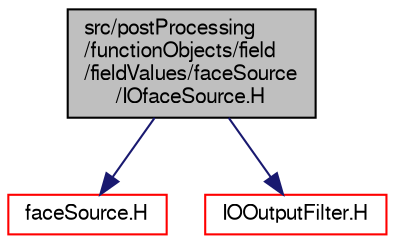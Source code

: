 digraph "src/postProcessing/functionObjects/field/fieldValues/faceSource/IOfaceSource.H"
{
  bgcolor="transparent";
  edge [fontname="FreeSans",fontsize="10",labelfontname="FreeSans",labelfontsize="10"];
  node [fontname="FreeSans",fontsize="10",shape=record];
  Node0 [label="src/postProcessing\l/functionObjects/field\l/fieldValues/faceSource\l/IOfaceSource.H",height=0.2,width=0.4,color="black", fillcolor="grey75", style="filled", fontcolor="black"];
  Node0 -> Node1 [color="midnightblue",fontsize="10",style="solid",fontname="FreeSans"];
  Node1 [label="faceSource.H",height=0.2,width=0.4,color="red",URL="$a13292.html"];
  Node0 -> Node278 [color="midnightblue",fontsize="10",style="solid",fontname="FreeSans"];
  Node278 [label="IOOutputFilter.H",height=0.2,width=0.4,color="red",URL="$a08969.html"];
}
